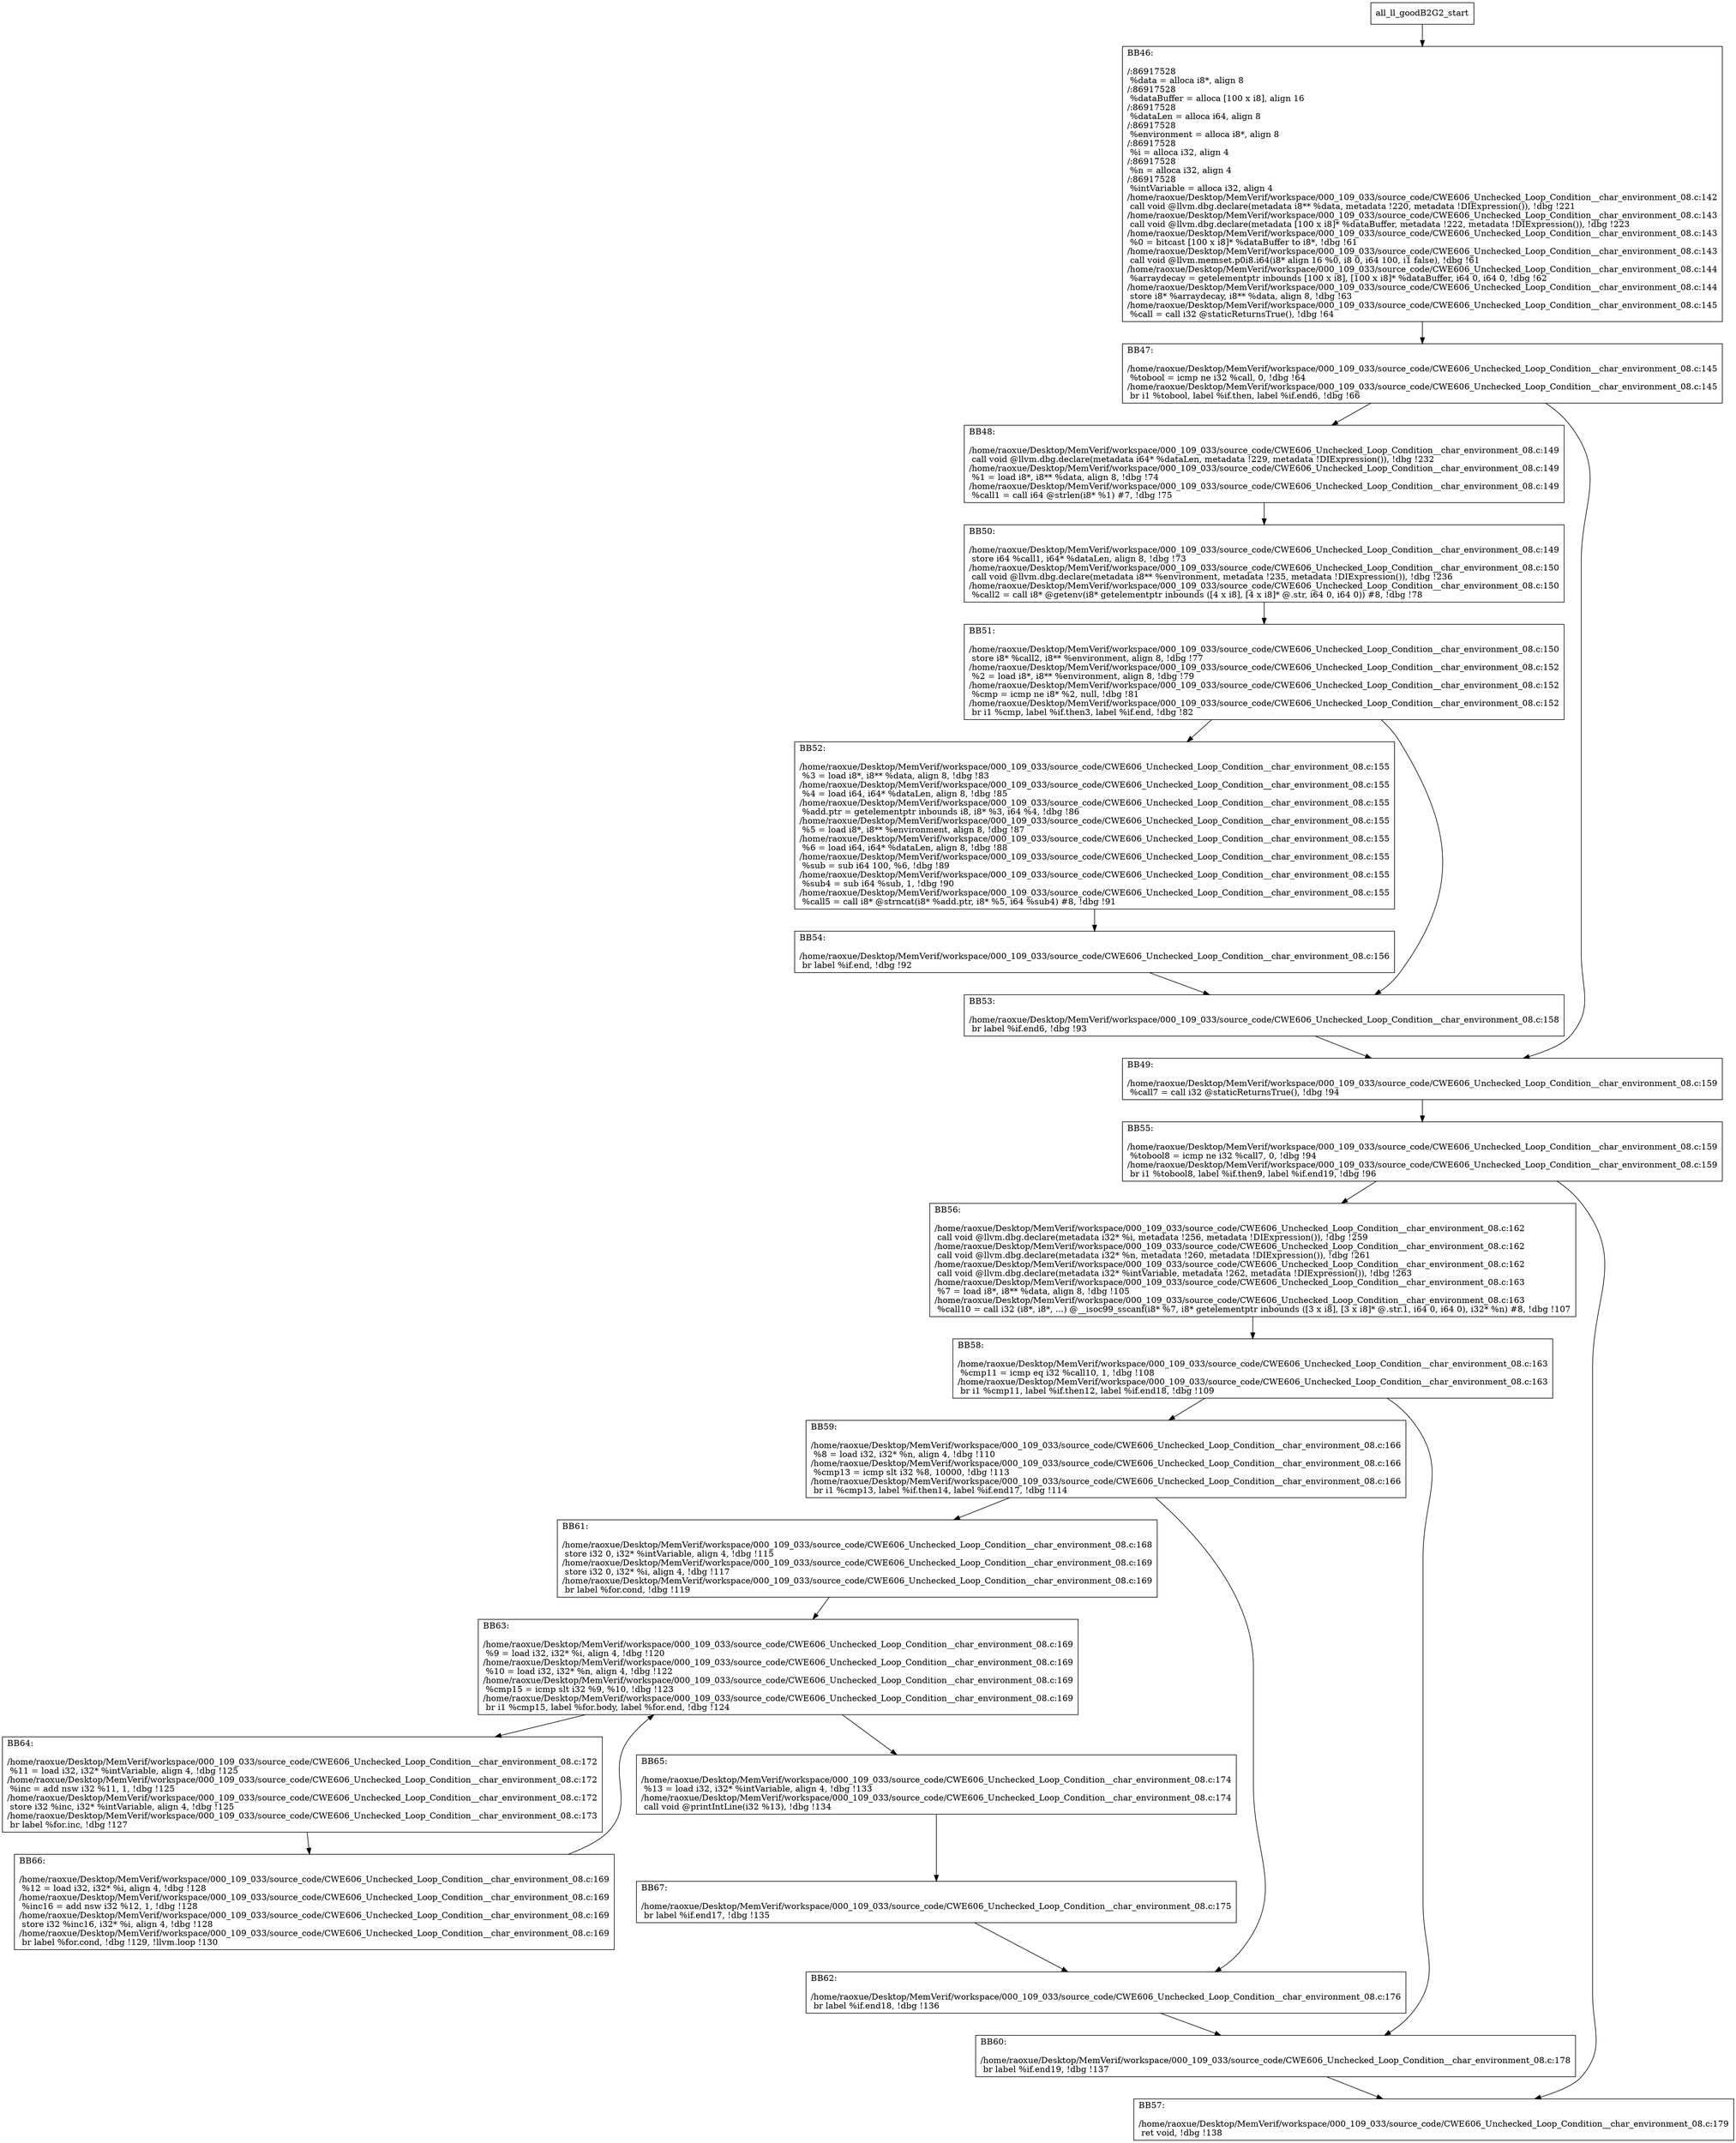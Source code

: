 digraph "CFG for'all_ll_goodB2G2' function" {
	BBall_ll_goodB2G2_start[shape=record,label="{all_ll_goodB2G2_start}"];
	BBall_ll_goodB2G2_start-> all_ll_goodB2G2BB46;
	all_ll_goodB2G2BB46 [shape=record, label="{BB46:\l\l/:86917528\l
  %data = alloca i8*, align 8\l
/:86917528\l
  %dataBuffer = alloca [100 x i8], align 16\l
/:86917528\l
  %dataLen = alloca i64, align 8\l
/:86917528\l
  %environment = alloca i8*, align 8\l
/:86917528\l
  %i = alloca i32, align 4\l
/:86917528\l
  %n = alloca i32, align 4\l
/:86917528\l
  %intVariable = alloca i32, align 4\l
/home/raoxue/Desktop/MemVerif/workspace/000_109_033/source_code/CWE606_Unchecked_Loop_Condition__char_environment_08.c:142\l
  call void @llvm.dbg.declare(metadata i8** %data, metadata !220, metadata !DIExpression()), !dbg !221\l
/home/raoxue/Desktop/MemVerif/workspace/000_109_033/source_code/CWE606_Unchecked_Loop_Condition__char_environment_08.c:143\l
  call void @llvm.dbg.declare(metadata [100 x i8]* %dataBuffer, metadata !222, metadata !DIExpression()), !dbg !223\l
/home/raoxue/Desktop/MemVerif/workspace/000_109_033/source_code/CWE606_Unchecked_Loop_Condition__char_environment_08.c:143\l
  %0 = bitcast [100 x i8]* %dataBuffer to i8*, !dbg !61\l
/home/raoxue/Desktop/MemVerif/workspace/000_109_033/source_code/CWE606_Unchecked_Loop_Condition__char_environment_08.c:143\l
  call void @llvm.memset.p0i8.i64(i8* align 16 %0, i8 0, i64 100, i1 false), !dbg !61\l
/home/raoxue/Desktop/MemVerif/workspace/000_109_033/source_code/CWE606_Unchecked_Loop_Condition__char_environment_08.c:144\l
  %arraydecay = getelementptr inbounds [100 x i8], [100 x i8]* %dataBuffer, i64 0, i64 0, !dbg !62\l
/home/raoxue/Desktop/MemVerif/workspace/000_109_033/source_code/CWE606_Unchecked_Loop_Condition__char_environment_08.c:144\l
  store i8* %arraydecay, i8** %data, align 8, !dbg !63\l
/home/raoxue/Desktop/MemVerif/workspace/000_109_033/source_code/CWE606_Unchecked_Loop_Condition__char_environment_08.c:145\l
  %call = call i32 @staticReturnsTrue(), !dbg !64\l
}"];
	all_ll_goodB2G2BB46-> all_ll_goodB2G2BB47;
	all_ll_goodB2G2BB47 [shape=record, label="{BB47:\l\l/home/raoxue/Desktop/MemVerif/workspace/000_109_033/source_code/CWE606_Unchecked_Loop_Condition__char_environment_08.c:145\l
  %tobool = icmp ne i32 %call, 0, !dbg !64\l
/home/raoxue/Desktop/MemVerif/workspace/000_109_033/source_code/CWE606_Unchecked_Loop_Condition__char_environment_08.c:145\l
  br i1 %tobool, label %if.then, label %if.end6, !dbg !66\l
}"];
	all_ll_goodB2G2BB47-> all_ll_goodB2G2BB48;
	all_ll_goodB2G2BB47-> all_ll_goodB2G2BB49;
	all_ll_goodB2G2BB48 [shape=record, label="{BB48:\l\l/home/raoxue/Desktop/MemVerif/workspace/000_109_033/source_code/CWE606_Unchecked_Loop_Condition__char_environment_08.c:149\l
  call void @llvm.dbg.declare(metadata i64* %dataLen, metadata !229, metadata !DIExpression()), !dbg !232\l
/home/raoxue/Desktop/MemVerif/workspace/000_109_033/source_code/CWE606_Unchecked_Loop_Condition__char_environment_08.c:149\l
  %1 = load i8*, i8** %data, align 8, !dbg !74\l
/home/raoxue/Desktop/MemVerif/workspace/000_109_033/source_code/CWE606_Unchecked_Loop_Condition__char_environment_08.c:149\l
  %call1 = call i64 @strlen(i8* %1) #7, !dbg !75\l
}"];
	all_ll_goodB2G2BB48-> all_ll_goodB2G2BB50;
	all_ll_goodB2G2BB50 [shape=record, label="{BB50:\l\l/home/raoxue/Desktop/MemVerif/workspace/000_109_033/source_code/CWE606_Unchecked_Loop_Condition__char_environment_08.c:149\l
  store i64 %call1, i64* %dataLen, align 8, !dbg !73\l
/home/raoxue/Desktop/MemVerif/workspace/000_109_033/source_code/CWE606_Unchecked_Loop_Condition__char_environment_08.c:150\l
  call void @llvm.dbg.declare(metadata i8** %environment, metadata !235, metadata !DIExpression()), !dbg !236\l
/home/raoxue/Desktop/MemVerif/workspace/000_109_033/source_code/CWE606_Unchecked_Loop_Condition__char_environment_08.c:150\l
  %call2 = call i8* @getenv(i8* getelementptr inbounds ([4 x i8], [4 x i8]* @.str, i64 0, i64 0)) #8, !dbg !78\l
}"];
	all_ll_goodB2G2BB50-> all_ll_goodB2G2BB51;
	all_ll_goodB2G2BB51 [shape=record, label="{BB51:\l\l/home/raoxue/Desktop/MemVerif/workspace/000_109_033/source_code/CWE606_Unchecked_Loop_Condition__char_environment_08.c:150\l
  store i8* %call2, i8** %environment, align 8, !dbg !77\l
/home/raoxue/Desktop/MemVerif/workspace/000_109_033/source_code/CWE606_Unchecked_Loop_Condition__char_environment_08.c:152\l
  %2 = load i8*, i8** %environment, align 8, !dbg !79\l
/home/raoxue/Desktop/MemVerif/workspace/000_109_033/source_code/CWE606_Unchecked_Loop_Condition__char_environment_08.c:152\l
  %cmp = icmp ne i8* %2, null, !dbg !81\l
/home/raoxue/Desktop/MemVerif/workspace/000_109_033/source_code/CWE606_Unchecked_Loop_Condition__char_environment_08.c:152\l
  br i1 %cmp, label %if.then3, label %if.end, !dbg !82\l
}"];
	all_ll_goodB2G2BB51-> all_ll_goodB2G2BB52;
	all_ll_goodB2G2BB51-> all_ll_goodB2G2BB53;
	all_ll_goodB2G2BB52 [shape=record, label="{BB52:\l\l/home/raoxue/Desktop/MemVerif/workspace/000_109_033/source_code/CWE606_Unchecked_Loop_Condition__char_environment_08.c:155\l
  %3 = load i8*, i8** %data, align 8, !dbg !83\l
/home/raoxue/Desktop/MemVerif/workspace/000_109_033/source_code/CWE606_Unchecked_Loop_Condition__char_environment_08.c:155\l
  %4 = load i64, i64* %dataLen, align 8, !dbg !85\l
/home/raoxue/Desktop/MemVerif/workspace/000_109_033/source_code/CWE606_Unchecked_Loop_Condition__char_environment_08.c:155\l
  %add.ptr = getelementptr inbounds i8, i8* %3, i64 %4, !dbg !86\l
/home/raoxue/Desktop/MemVerif/workspace/000_109_033/source_code/CWE606_Unchecked_Loop_Condition__char_environment_08.c:155\l
  %5 = load i8*, i8** %environment, align 8, !dbg !87\l
/home/raoxue/Desktop/MemVerif/workspace/000_109_033/source_code/CWE606_Unchecked_Loop_Condition__char_environment_08.c:155\l
  %6 = load i64, i64* %dataLen, align 8, !dbg !88\l
/home/raoxue/Desktop/MemVerif/workspace/000_109_033/source_code/CWE606_Unchecked_Loop_Condition__char_environment_08.c:155\l
  %sub = sub i64 100, %6, !dbg !89\l
/home/raoxue/Desktop/MemVerif/workspace/000_109_033/source_code/CWE606_Unchecked_Loop_Condition__char_environment_08.c:155\l
  %sub4 = sub i64 %sub, 1, !dbg !90\l
/home/raoxue/Desktop/MemVerif/workspace/000_109_033/source_code/CWE606_Unchecked_Loop_Condition__char_environment_08.c:155\l
  %call5 = call i8* @strncat(i8* %add.ptr, i8* %5, i64 %sub4) #8, !dbg !91\l
}"];
	all_ll_goodB2G2BB52-> all_ll_goodB2G2BB54;
	all_ll_goodB2G2BB54 [shape=record, label="{BB54:\l\l/home/raoxue/Desktop/MemVerif/workspace/000_109_033/source_code/CWE606_Unchecked_Loop_Condition__char_environment_08.c:156\l
  br label %if.end, !dbg !92\l
}"];
	all_ll_goodB2G2BB54-> all_ll_goodB2G2BB53;
	all_ll_goodB2G2BB53 [shape=record, label="{BB53:\l\l/home/raoxue/Desktop/MemVerif/workspace/000_109_033/source_code/CWE606_Unchecked_Loop_Condition__char_environment_08.c:158\l
  br label %if.end6, !dbg !93\l
}"];
	all_ll_goodB2G2BB53-> all_ll_goodB2G2BB49;
	all_ll_goodB2G2BB49 [shape=record, label="{BB49:\l\l/home/raoxue/Desktop/MemVerif/workspace/000_109_033/source_code/CWE606_Unchecked_Loop_Condition__char_environment_08.c:159\l
  %call7 = call i32 @staticReturnsTrue(), !dbg !94\l
}"];
	all_ll_goodB2G2BB49-> all_ll_goodB2G2BB55;
	all_ll_goodB2G2BB55 [shape=record, label="{BB55:\l\l/home/raoxue/Desktop/MemVerif/workspace/000_109_033/source_code/CWE606_Unchecked_Loop_Condition__char_environment_08.c:159\l
  %tobool8 = icmp ne i32 %call7, 0, !dbg !94\l
/home/raoxue/Desktop/MemVerif/workspace/000_109_033/source_code/CWE606_Unchecked_Loop_Condition__char_environment_08.c:159\l
  br i1 %tobool8, label %if.then9, label %if.end19, !dbg !96\l
}"];
	all_ll_goodB2G2BB55-> all_ll_goodB2G2BB56;
	all_ll_goodB2G2BB55-> all_ll_goodB2G2BB57;
	all_ll_goodB2G2BB56 [shape=record, label="{BB56:\l\l/home/raoxue/Desktop/MemVerif/workspace/000_109_033/source_code/CWE606_Unchecked_Loop_Condition__char_environment_08.c:162\l
  call void @llvm.dbg.declare(metadata i32* %i, metadata !256, metadata !DIExpression()), !dbg !259\l
/home/raoxue/Desktop/MemVerif/workspace/000_109_033/source_code/CWE606_Unchecked_Loop_Condition__char_environment_08.c:162\l
  call void @llvm.dbg.declare(metadata i32* %n, metadata !260, metadata !DIExpression()), !dbg !261\l
/home/raoxue/Desktop/MemVerif/workspace/000_109_033/source_code/CWE606_Unchecked_Loop_Condition__char_environment_08.c:162\l
  call void @llvm.dbg.declare(metadata i32* %intVariable, metadata !262, metadata !DIExpression()), !dbg !263\l
/home/raoxue/Desktop/MemVerif/workspace/000_109_033/source_code/CWE606_Unchecked_Loop_Condition__char_environment_08.c:163\l
  %7 = load i8*, i8** %data, align 8, !dbg !105\l
/home/raoxue/Desktop/MemVerif/workspace/000_109_033/source_code/CWE606_Unchecked_Loop_Condition__char_environment_08.c:163\l
  %call10 = call i32 (i8*, i8*, ...) @__isoc99_sscanf(i8* %7, i8* getelementptr inbounds ([3 x i8], [3 x i8]* @.str.1, i64 0, i64 0), i32* %n) #8, !dbg !107\l
}"];
	all_ll_goodB2G2BB56-> all_ll_goodB2G2BB58;
	all_ll_goodB2G2BB58 [shape=record, label="{BB58:\l\l/home/raoxue/Desktop/MemVerif/workspace/000_109_033/source_code/CWE606_Unchecked_Loop_Condition__char_environment_08.c:163\l
  %cmp11 = icmp eq i32 %call10, 1, !dbg !108\l
/home/raoxue/Desktop/MemVerif/workspace/000_109_033/source_code/CWE606_Unchecked_Loop_Condition__char_environment_08.c:163\l
  br i1 %cmp11, label %if.then12, label %if.end18, !dbg !109\l
}"];
	all_ll_goodB2G2BB58-> all_ll_goodB2G2BB59;
	all_ll_goodB2G2BB58-> all_ll_goodB2G2BB60;
	all_ll_goodB2G2BB59 [shape=record, label="{BB59:\l\l/home/raoxue/Desktop/MemVerif/workspace/000_109_033/source_code/CWE606_Unchecked_Loop_Condition__char_environment_08.c:166\l
  %8 = load i32, i32* %n, align 4, !dbg !110\l
/home/raoxue/Desktop/MemVerif/workspace/000_109_033/source_code/CWE606_Unchecked_Loop_Condition__char_environment_08.c:166\l
  %cmp13 = icmp slt i32 %8, 10000, !dbg !113\l
/home/raoxue/Desktop/MemVerif/workspace/000_109_033/source_code/CWE606_Unchecked_Loop_Condition__char_environment_08.c:166\l
  br i1 %cmp13, label %if.then14, label %if.end17, !dbg !114\l
}"];
	all_ll_goodB2G2BB59-> all_ll_goodB2G2BB61;
	all_ll_goodB2G2BB59-> all_ll_goodB2G2BB62;
	all_ll_goodB2G2BB61 [shape=record, label="{BB61:\l\l/home/raoxue/Desktop/MemVerif/workspace/000_109_033/source_code/CWE606_Unchecked_Loop_Condition__char_environment_08.c:168\l
  store i32 0, i32* %intVariable, align 4, !dbg !115\l
/home/raoxue/Desktop/MemVerif/workspace/000_109_033/source_code/CWE606_Unchecked_Loop_Condition__char_environment_08.c:169\l
  store i32 0, i32* %i, align 4, !dbg !117\l
/home/raoxue/Desktop/MemVerif/workspace/000_109_033/source_code/CWE606_Unchecked_Loop_Condition__char_environment_08.c:169\l
  br label %for.cond, !dbg !119\l
}"];
	all_ll_goodB2G2BB61-> all_ll_goodB2G2BB63;
	all_ll_goodB2G2BB63 [shape=record, label="{BB63:\l\l/home/raoxue/Desktop/MemVerif/workspace/000_109_033/source_code/CWE606_Unchecked_Loop_Condition__char_environment_08.c:169\l
  %9 = load i32, i32* %i, align 4, !dbg !120\l
/home/raoxue/Desktop/MemVerif/workspace/000_109_033/source_code/CWE606_Unchecked_Loop_Condition__char_environment_08.c:169\l
  %10 = load i32, i32* %n, align 4, !dbg !122\l
/home/raoxue/Desktop/MemVerif/workspace/000_109_033/source_code/CWE606_Unchecked_Loop_Condition__char_environment_08.c:169\l
  %cmp15 = icmp slt i32 %9, %10, !dbg !123\l
/home/raoxue/Desktop/MemVerif/workspace/000_109_033/source_code/CWE606_Unchecked_Loop_Condition__char_environment_08.c:169\l
  br i1 %cmp15, label %for.body, label %for.end, !dbg !124\l
}"];
	all_ll_goodB2G2BB63-> all_ll_goodB2G2BB64;
	all_ll_goodB2G2BB63-> all_ll_goodB2G2BB65;
	all_ll_goodB2G2BB64 [shape=record, label="{BB64:\l\l/home/raoxue/Desktop/MemVerif/workspace/000_109_033/source_code/CWE606_Unchecked_Loop_Condition__char_environment_08.c:172\l
  %11 = load i32, i32* %intVariable, align 4, !dbg !125\l
/home/raoxue/Desktop/MemVerif/workspace/000_109_033/source_code/CWE606_Unchecked_Loop_Condition__char_environment_08.c:172\l
  %inc = add nsw i32 %11, 1, !dbg !125\l
/home/raoxue/Desktop/MemVerif/workspace/000_109_033/source_code/CWE606_Unchecked_Loop_Condition__char_environment_08.c:172\l
  store i32 %inc, i32* %intVariable, align 4, !dbg !125\l
/home/raoxue/Desktop/MemVerif/workspace/000_109_033/source_code/CWE606_Unchecked_Loop_Condition__char_environment_08.c:173\l
  br label %for.inc, !dbg !127\l
}"];
	all_ll_goodB2G2BB64-> all_ll_goodB2G2BB66;
	all_ll_goodB2G2BB66 [shape=record, label="{BB66:\l\l/home/raoxue/Desktop/MemVerif/workspace/000_109_033/source_code/CWE606_Unchecked_Loop_Condition__char_environment_08.c:169\l
  %12 = load i32, i32* %i, align 4, !dbg !128\l
/home/raoxue/Desktop/MemVerif/workspace/000_109_033/source_code/CWE606_Unchecked_Loop_Condition__char_environment_08.c:169\l
  %inc16 = add nsw i32 %12, 1, !dbg !128\l
/home/raoxue/Desktop/MemVerif/workspace/000_109_033/source_code/CWE606_Unchecked_Loop_Condition__char_environment_08.c:169\l
  store i32 %inc16, i32* %i, align 4, !dbg !128\l
/home/raoxue/Desktop/MemVerif/workspace/000_109_033/source_code/CWE606_Unchecked_Loop_Condition__char_environment_08.c:169\l
  br label %for.cond, !dbg !129, !llvm.loop !130\l
}"];
	all_ll_goodB2G2BB66-> all_ll_goodB2G2BB63;
	all_ll_goodB2G2BB65 [shape=record, label="{BB65:\l\l/home/raoxue/Desktop/MemVerif/workspace/000_109_033/source_code/CWE606_Unchecked_Loop_Condition__char_environment_08.c:174\l
  %13 = load i32, i32* %intVariable, align 4, !dbg !133\l
/home/raoxue/Desktop/MemVerif/workspace/000_109_033/source_code/CWE606_Unchecked_Loop_Condition__char_environment_08.c:174\l
  call void @printIntLine(i32 %13), !dbg !134\l
}"];
	all_ll_goodB2G2BB65-> all_ll_goodB2G2BB67;
	all_ll_goodB2G2BB67 [shape=record, label="{BB67:\l\l/home/raoxue/Desktop/MemVerif/workspace/000_109_033/source_code/CWE606_Unchecked_Loop_Condition__char_environment_08.c:175\l
  br label %if.end17, !dbg !135\l
}"];
	all_ll_goodB2G2BB67-> all_ll_goodB2G2BB62;
	all_ll_goodB2G2BB62 [shape=record, label="{BB62:\l\l/home/raoxue/Desktop/MemVerif/workspace/000_109_033/source_code/CWE606_Unchecked_Loop_Condition__char_environment_08.c:176\l
  br label %if.end18, !dbg !136\l
}"];
	all_ll_goodB2G2BB62-> all_ll_goodB2G2BB60;
	all_ll_goodB2G2BB60 [shape=record, label="{BB60:\l\l/home/raoxue/Desktop/MemVerif/workspace/000_109_033/source_code/CWE606_Unchecked_Loop_Condition__char_environment_08.c:178\l
  br label %if.end19, !dbg !137\l
}"];
	all_ll_goodB2G2BB60-> all_ll_goodB2G2BB57;
	all_ll_goodB2G2BB57 [shape=record, label="{BB57:\l\l/home/raoxue/Desktop/MemVerif/workspace/000_109_033/source_code/CWE606_Unchecked_Loop_Condition__char_environment_08.c:179\l
  ret void, !dbg !138\l
}"];
}
